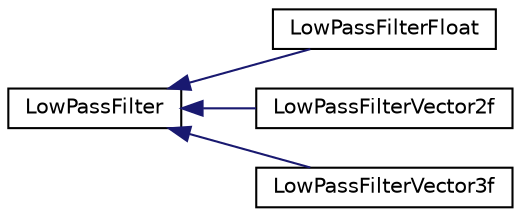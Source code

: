 digraph "Graphical Class Hierarchy"
{
 // INTERACTIVE_SVG=YES
  edge [fontname="Helvetica",fontsize="10",labelfontname="Helvetica",labelfontsize="10"];
  node [fontname="Helvetica",fontsize="10",shape=record];
  rankdir="LR";
  Node1 [label="LowPassFilter",height=0.2,width=0.4,color="black", fillcolor="white", style="filled",URL="$classLowPassFilter.html"];
  Node1 -> Node2 [dir="back",color="midnightblue",fontsize="10",style="solid",fontname="Helvetica"];
  Node2 [label="LowPassFilterFloat",height=0.2,width=0.4,color="black", fillcolor="white", style="filled",URL="$classLowPassFilterFloat.html"];
  Node1 -> Node3 [dir="back",color="midnightblue",fontsize="10",style="solid",fontname="Helvetica"];
  Node3 [label="LowPassFilterVector2f",height=0.2,width=0.4,color="black", fillcolor="white", style="filled",URL="$classLowPassFilterVector2f.html"];
  Node1 -> Node4 [dir="back",color="midnightblue",fontsize="10",style="solid",fontname="Helvetica"];
  Node4 [label="LowPassFilterVector3f",height=0.2,width=0.4,color="black", fillcolor="white", style="filled",URL="$classLowPassFilterVector3f.html"];
}
